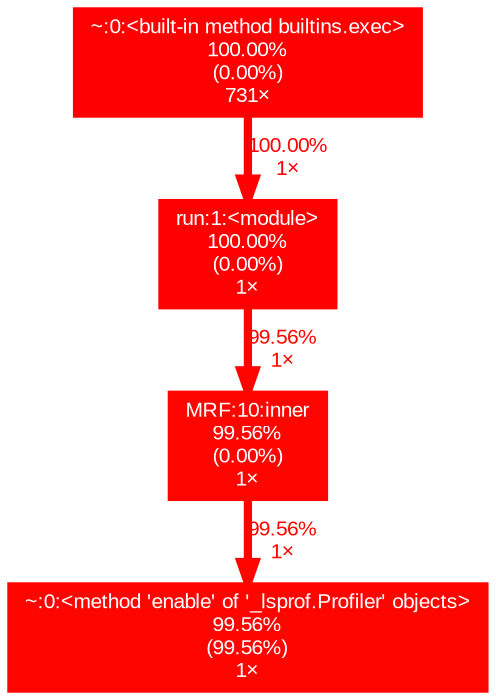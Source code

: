 digraph {
	graph [fontname=Arial, nodesep=0.125, ranksep=0.25];
	node [fontcolor=white, fontname=Arial, height=0, shape=box, style=filled, width=0];
	edge [fontname=Arial];
	554 [color="#ff0000", fontcolor="#ffffff", fontsize="10.00", label="~:0:<built-in method builtins.exec>\n100.00%\n(0.00%)\n731×", tooltip="~"];
	554 -> 923 [arrowsize="1.00", color="#ff0000", fontcolor="#ff0000", fontsize="10.00", label="100.00%\n1×", labeldistance="4.00", penwidth="4.00"];
	881 [color="#fe0500", fontcolor="#ffffff", fontsize="10.00", label="~:0:<method 'enable' of '_lsprof.Profiler' objects>\n99.56%\n(99.56%)\n1×", tooltip="~"];
	882 [color="#fe0500", fontcolor="#ffffff", fontsize="10.00", label="MRF:10:inner\n99.56%\n(0.00%)\n1×", tooltip="/Users/ryanlucas/Desktop/MacroRandomForest/MRF.py"];
	882 -> 881 [arrowsize="1.00", color="#fe0500", fontcolor="#fe0500", fontsize="10.00", label="99.56%\n1×", labeldistance="3.98", penwidth="3.98"];
	923 [color="#ff0000", fontcolor="#ffffff", fontsize="10.00", label="run:1:<module>\n100.00%\n(0.00%)\n1×", tooltip="run.py"];
	923 -> 882 [arrowsize="1.00", color="#fe0500", fontcolor="#fe0500", fontsize="10.00", label="99.56%\n1×", labeldistance="3.98", penwidth="3.98"];
}
